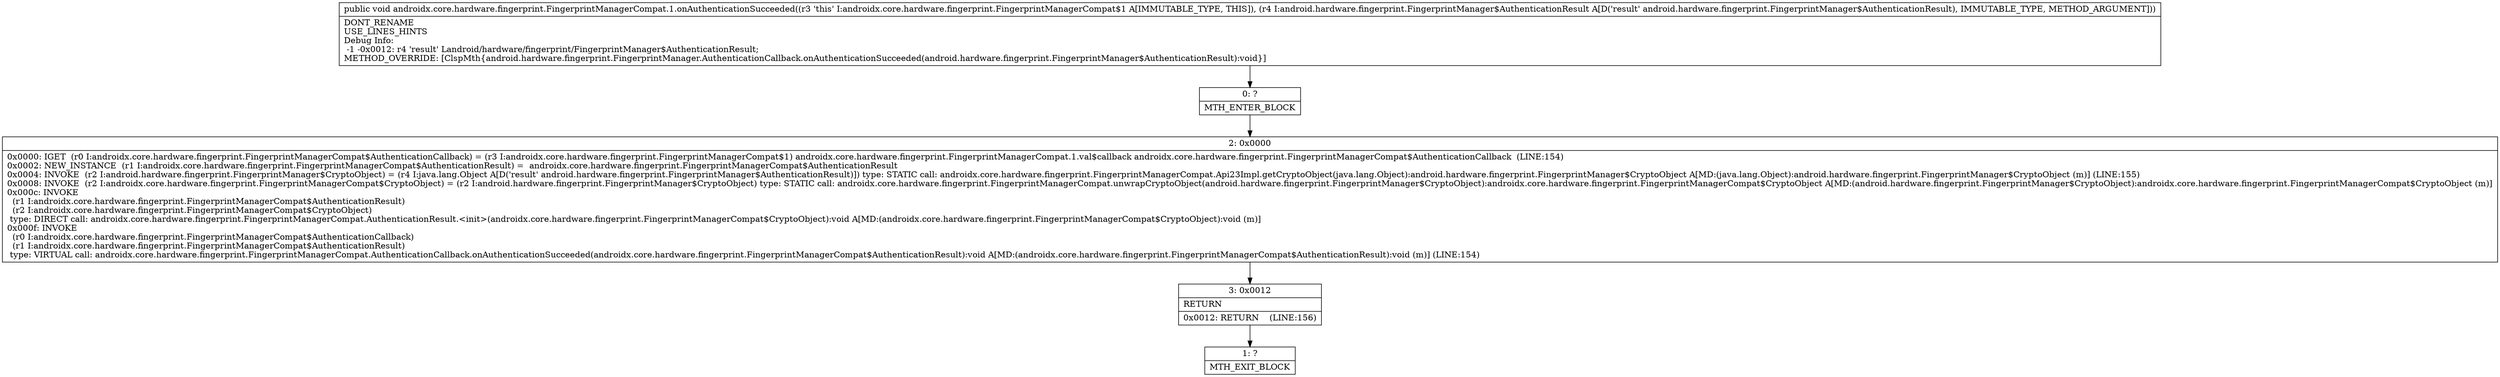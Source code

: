 digraph "CFG forandroidx.core.hardware.fingerprint.FingerprintManagerCompat.1.onAuthenticationSucceeded(Landroid\/hardware\/fingerprint\/FingerprintManager$AuthenticationResult;)V" {
Node_0 [shape=record,label="{0\:\ ?|MTH_ENTER_BLOCK\l}"];
Node_2 [shape=record,label="{2\:\ 0x0000|0x0000: IGET  (r0 I:androidx.core.hardware.fingerprint.FingerprintManagerCompat$AuthenticationCallback) = (r3 I:androidx.core.hardware.fingerprint.FingerprintManagerCompat$1) androidx.core.hardware.fingerprint.FingerprintManagerCompat.1.val$callback androidx.core.hardware.fingerprint.FingerprintManagerCompat$AuthenticationCallback  (LINE:154)\l0x0002: NEW_INSTANCE  (r1 I:androidx.core.hardware.fingerprint.FingerprintManagerCompat$AuthenticationResult) =  androidx.core.hardware.fingerprint.FingerprintManagerCompat$AuthenticationResult \l0x0004: INVOKE  (r2 I:android.hardware.fingerprint.FingerprintManager$CryptoObject) = (r4 I:java.lang.Object A[D('result' android.hardware.fingerprint.FingerprintManager$AuthenticationResult)]) type: STATIC call: androidx.core.hardware.fingerprint.FingerprintManagerCompat.Api23Impl.getCryptoObject(java.lang.Object):android.hardware.fingerprint.FingerprintManager$CryptoObject A[MD:(java.lang.Object):android.hardware.fingerprint.FingerprintManager$CryptoObject (m)] (LINE:155)\l0x0008: INVOKE  (r2 I:androidx.core.hardware.fingerprint.FingerprintManagerCompat$CryptoObject) = (r2 I:android.hardware.fingerprint.FingerprintManager$CryptoObject) type: STATIC call: androidx.core.hardware.fingerprint.FingerprintManagerCompat.unwrapCryptoObject(android.hardware.fingerprint.FingerprintManager$CryptoObject):androidx.core.hardware.fingerprint.FingerprintManagerCompat$CryptoObject A[MD:(android.hardware.fingerprint.FingerprintManager$CryptoObject):androidx.core.hardware.fingerprint.FingerprintManagerCompat$CryptoObject (m)]\l0x000c: INVOKE  \l  (r1 I:androidx.core.hardware.fingerprint.FingerprintManagerCompat$AuthenticationResult)\l  (r2 I:androidx.core.hardware.fingerprint.FingerprintManagerCompat$CryptoObject)\l type: DIRECT call: androidx.core.hardware.fingerprint.FingerprintManagerCompat.AuthenticationResult.\<init\>(androidx.core.hardware.fingerprint.FingerprintManagerCompat$CryptoObject):void A[MD:(androidx.core.hardware.fingerprint.FingerprintManagerCompat$CryptoObject):void (m)]\l0x000f: INVOKE  \l  (r0 I:androidx.core.hardware.fingerprint.FingerprintManagerCompat$AuthenticationCallback)\l  (r1 I:androidx.core.hardware.fingerprint.FingerprintManagerCompat$AuthenticationResult)\l type: VIRTUAL call: androidx.core.hardware.fingerprint.FingerprintManagerCompat.AuthenticationCallback.onAuthenticationSucceeded(androidx.core.hardware.fingerprint.FingerprintManagerCompat$AuthenticationResult):void A[MD:(androidx.core.hardware.fingerprint.FingerprintManagerCompat$AuthenticationResult):void (m)] (LINE:154)\l}"];
Node_3 [shape=record,label="{3\:\ 0x0012|RETURN\l|0x0012: RETURN    (LINE:156)\l}"];
Node_1 [shape=record,label="{1\:\ ?|MTH_EXIT_BLOCK\l}"];
MethodNode[shape=record,label="{public void androidx.core.hardware.fingerprint.FingerprintManagerCompat.1.onAuthenticationSucceeded((r3 'this' I:androidx.core.hardware.fingerprint.FingerprintManagerCompat$1 A[IMMUTABLE_TYPE, THIS]), (r4 I:android.hardware.fingerprint.FingerprintManager$AuthenticationResult A[D('result' android.hardware.fingerprint.FingerprintManager$AuthenticationResult), IMMUTABLE_TYPE, METHOD_ARGUMENT]))  | DONT_RENAME\lUSE_LINES_HINTS\lDebug Info:\l  \-1 \-0x0012: r4 'result' Landroid\/hardware\/fingerprint\/FingerprintManager$AuthenticationResult;\lMETHOD_OVERRIDE: [ClspMth\{android.hardware.fingerprint.FingerprintManager.AuthenticationCallback.onAuthenticationSucceeded(android.hardware.fingerprint.FingerprintManager$AuthenticationResult):void\}]\l}"];
MethodNode -> Node_0;Node_0 -> Node_2;
Node_2 -> Node_3;
Node_3 -> Node_1;
}

